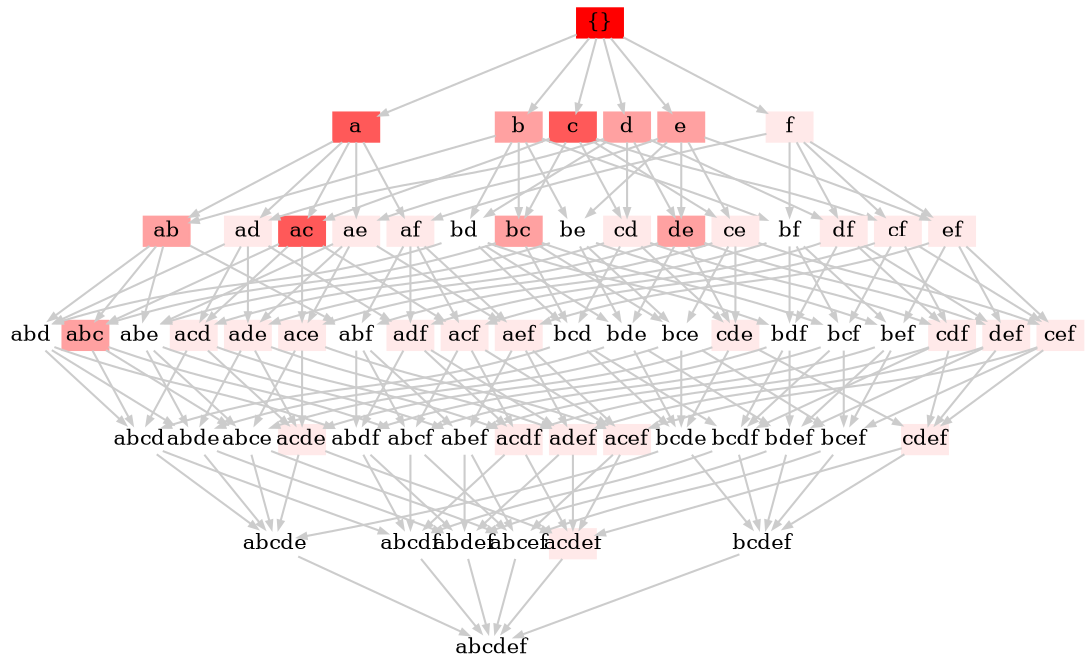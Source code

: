 digraph A {
  node[shape=none, fontsize=10, width=0.3, height=0.2 fixedsize=true]
  edge[arrowsize=.4,color="#cccccc"]
  nodesep=0.05

a->b->c->d->e->f [style=invis];
{a,b,c,d,e,f rank=same}

"{}"[shape=box, style=filled, color="#FF0000"] # 4
a,c,ac [shape=box, style=filled, color="#FF5959"] # 3
b,d,e,ab,bc,de,abc [shape=box, style=filled, color="#FFA1A1"] # 2
f,ad,ae,af,cd,ce,cf,df,ef,acd,ace,acf,ade,adf,aef,cde,cdf,cef,def,acde,acdf,acef,adef,cdef,acdef [shape=box, style=filled, color="#FFE9E9"] # 1
  "{}" -> "a","c","b","e","d","f"
  "c" -> "ac","cf","ce","cd","bc"
  "b" -> "ab","bd","be","bf","bc"
  "a" -> "ac","ab","ae","ad","af"
  "e" -> "ae","ef","ce","be","de"
  "d" -> "ad","cd","bd","df","de"
  "f" -> "af","ef","cf","bf","df"
  "ac" -> "abc","acf","ace","acd"
  "ab" -> "abc","abd","abe","abf"
  "ae" -> "abe","ade","ace","aef"
  "ad" -> "abd","adf","ade","acd"
  "af" -> "abf","adf","acf","aef"
  "ef" -> "cef","bef","aef","def"
  "cf" -> "cef","acf","cdf","bcf"
  "ce" -> "cde","cef","ace","bce"
  "cd" -> "cde","cdf","bcd","acd"
  "bd" -> "bde","abd","bdf","bcd"
  "bf" -> "abf","bdf","bcf","bef"
  "de" -> "cde","bde","ade","def"
  "bc" -> "abc","bcd","bce","bcf"
  "df" -> "adf","bdf","cdf","def"
  "be" -> "bde","abe","bce","bef"
  "cde" -> "acde","bcde","cdef"
  "bef" -> "abef","bdef","bcef"
  "bde" -> "bdef","abde","bcde"
  "abc" -> "abcd","abce","abcf"
  "abd" -> "abcd","abde","abdf"
  "abe" -> "abef","abde","abce"
  "abf" -> "abef","abdf","abcf"
  "adf" -> "acdf","abdf","adef"
  "ade" -> "acde","abde","adef"
  "cef" -> "acef","cdef","bcef"
  "bdf" -> "bcdf","bdef","abdf"
  "cdf" -> "bcdf","acdf","cdef"
  "acf" -> "acdf","acef","abcf"
  "ace" -> "acde","acef","abce"
  "bcd" -> "bcdf","abcd","bcde"
  "bce" -> "bcde","bcef","abce"
  "bcf" -> "bcdf","bcef","abcf"
  "acd" -> "acde","acdf","abcd"
  "aef" -> "abef","acef","adef"
  "def" -> "bdef","cdef","adef"
  "abef" -> "abdef","abcef"
  "bdef" -> "abdef","bcdef"
  "acde" -> "abcde","acdef"
  "acdf" -> "abcdf","acdef"
  "acef" -> "abcef","acdef"
  "abcd" -> "abcde","abcdf"
  "abde" -> "abcde","abdef"
  "abdf" -> "abdef","abcdf"
  "bcef" -> "abcef","bcdef"
  "bcde" -> "abcde","bcdef"
  "bcdf" -> "bcdef","abcdf"
  "cdef" -> "bcdef","acdef"
  "abce" -> "abcde","abcef"
  "adef" -> "abdef","acdef"
  "abcf" -> "abcef","abcdf"
  "abdef" -> "abcdef"
  "abcef" -> "abcdef"
  "bcdef" -> "abcdef"
  "abcde" -> "abcdef"
  "abcdf" -> "abcdef"
  "acdef" -> "abcdef"
}